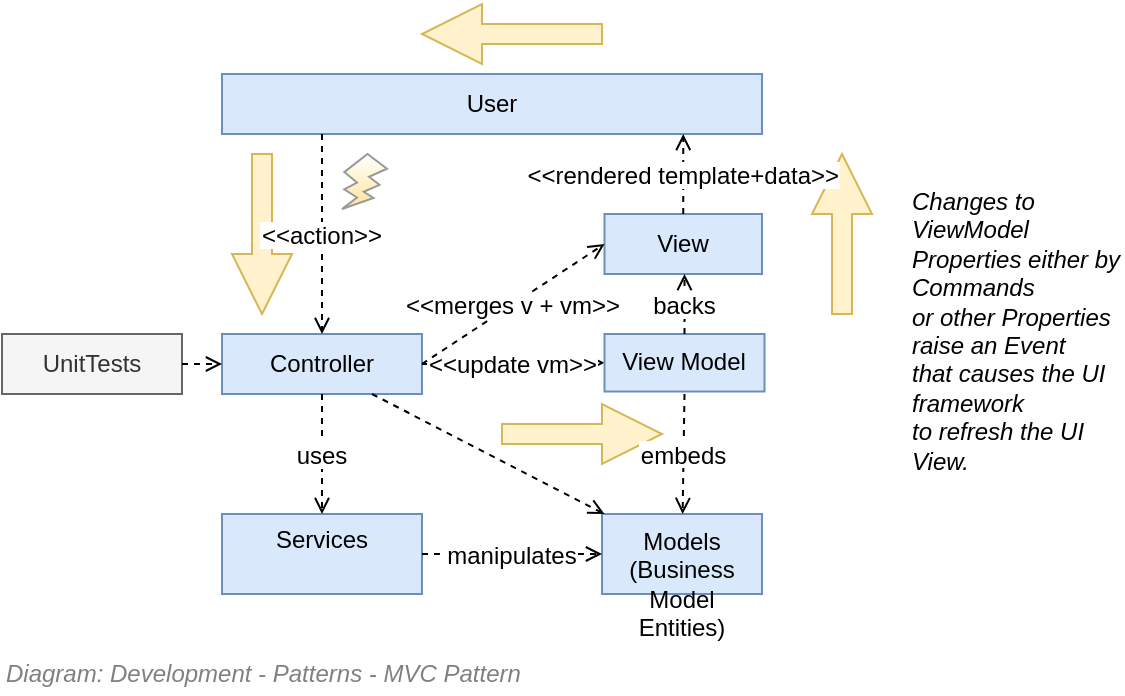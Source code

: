 <mxfile version="20.2.4" type="google"><diagram id="n809wSESAmWCOSvqzxn0" name="Page-1"><mxGraphModel grid="1" page="1" gridSize="10" guides="1" tooltips="1" connect="1" arrows="1" fold="1" pageScale="1" pageWidth="827" pageHeight="1169" math="0" shadow="0"><root><mxCell id="0"/><mxCell id="1" parent="0"/><mxCell id="rAYrx2prnj4GMevBFHKS-1" value="" style="arrow;strokeColor=#d6b656;strokeWidth=1;fontSize=12;fillColor=#fff2cc;" edge="1" parent="1"><mxGeometry width="100" height="100" relative="1" as="geometry"><mxPoint x="540" y="240" as="sourcePoint"/><mxPoint x="540" y="160" as="targetPoint"/></mxGeometry></mxCell><mxCell id="rAYrx2prnj4GMevBFHKS-2" value="" style="arrow;strokeColor=#d6b656;strokeWidth=1;fontSize=12;fillColor=#fff2cc;" edge="1" parent="1"><mxGeometry width="100" height="100" relative="1" as="geometry"><mxPoint x="370" y="300" as="sourcePoint"/><mxPoint x="450" y="300" as="targetPoint"/></mxGeometry></mxCell><mxCell id="rAYrx2prnj4GMevBFHKS-3" value="" style="arrow;strokeColor=#d6b656;strokeWidth=1;fontSize=12;fillColor=#fff2cc;" edge="1" parent="1"><mxGeometry width="100" height="100" relative="1" as="geometry"><mxPoint x="250" y="160" as="sourcePoint"/><mxPoint x="250" y="240" as="targetPoint"/></mxGeometry></mxCell><mxCell id="rAYrx2prnj4GMevBFHKS-4" value="User" style="rounded=0;whiteSpace=wrap;strokeColor=#6c8ebf;fontSize=12;fillColor=#dae8fc;" vertex="1" parent="1"><mxGeometry x="230" y="120" width="270" height="30" as="geometry"/></mxCell><mxCell id="rAYrx2prnj4GMevBFHKS-5" value="Controller" style="rounded=0;whiteSpace=wrap;strokeColor=#6c8ebf;fontSize=12;fillColor=#dae8fc;" vertex="1" parent="1"><mxGeometry x="230" y="250" width="100" height="30" as="geometry"/></mxCell><mxCell id="rAYrx2prnj4GMevBFHKS-6" value="Models&#10;(Business Model Entities)" style="rounded=0;whiteSpace=wrap;strokeColor=#6c8ebf;verticalAlign=top;fontSize=12;fillColor=#dae8fc;" vertex="1" parent="1"><mxGeometry x="420" y="340" width="80" height="40" as="geometry"/></mxCell><mxCell id="rAYrx2prnj4GMevBFHKS-7" value="Services&#10;" style="rounded=0;whiteSpace=wrap;strokeColor=#6c8ebf;fontSize=12;fillColor=#dae8fc;" vertex="1" parent="1"><mxGeometry x="230" y="340" width="100" height="40" as="geometry"/></mxCell><mxCell id="rAYrx2prnj4GMevBFHKS-8" value="UnitTests" style="rounded=0;whiteSpace=wrap;strokeColor=#666666;fontSize=12;fillColor=#f5f5f5;fontColor=#333333;" vertex="1" parent="1"><mxGeometry x="120" y="250" width="90" height="30" as="geometry"/></mxCell><mxCell id="rAYrx2prnj4GMevBFHKS-9" value="&lt;&lt;action&gt;&gt;" style="edgeStyle=none;dashed=1;endArrow=open;entryX=0.5;entryY=0;fontSize=12;" edge="1" parent="1" target="rAYrx2prnj4GMevBFHKS-5"><mxGeometry width="100" height="100" relative="1" as="geometry"><mxPoint x="280" y="150" as="sourcePoint"/><mxPoint x="270" y="250" as="targetPoint"/><mxPoint as="offset"/></mxGeometry></mxCell><mxCell id="rAYrx2prnj4GMevBFHKS-10" value="&lt;&lt;update vm&gt;&gt;" style="edgeStyle=none;exitX=1;exitY=0.5;dashed=1;endArrow=open;entryX=0;entryY=0.5;fontSize=12;" edge="1" parent="1" source="rAYrx2prnj4GMevBFHKS-5" target="rAYrx2prnj4GMevBFHKS-11"><mxGeometry width="100" height="100" relative="1" as="geometry"><mxPoint x="335" y="295" as="sourcePoint"/><mxPoint x="335" y="335" as="targetPoint"/></mxGeometry></mxCell><mxCell id="rAYrx2prnj4GMevBFHKS-11" value="View Model" style="rounded=0;whiteSpace=wrap;strokeColor=#6c8ebf;verticalAlign=top;fontSize=12;fillColor=#dae8fc;" vertex="1" parent="1"><mxGeometry x="421.25" y="250" width="80" height="28.75" as="geometry"/></mxCell><mxCell id="rAYrx2prnj4GMevBFHKS-12" value="uses" style="edgeStyle=none;exitX=0.5;exitY=1;dashed=1;endArrow=open;fontSize=12;" edge="1" parent="1" source="rAYrx2prnj4GMevBFHKS-5" target="rAYrx2prnj4GMevBFHKS-7"><mxGeometry width="100" height="100" relative="1" as="geometry"><mxPoint x="335" y="290" as="sourcePoint"/><mxPoint x="335" y="335" as="targetPoint"/></mxGeometry></mxCell><mxCell id="rAYrx2prnj4GMevBFHKS-13" value="" style="shape=mxgraph.basic.flash;fillColor=#ffffff;strokeColor=#999999;strokeWidth=1;gradientColor=#FFE599;fontSize=12;" vertex="1" parent="1"><mxGeometry x="290" y="160" width="22.5" height="27.5" as="geometry"/></mxCell><mxCell id="rAYrx2prnj4GMevBFHKS-14" value="Changes to ViewModel&#10;Properties either by Commands&#10;or other Properties raise an Event&#10;that causes the UI framework&#10;to refresh the UI View." style="text;spacingTop=-5;fontStyle=2;fontFamily=Helvetica;fontSize=12;whiteSpace=wrap;" vertex="1" parent="1"><mxGeometry x="572.5" y="175" width="107.5" height="155" as="geometry"/></mxCell><mxCell id="rAYrx2prnj4GMevBFHKS-15" value="" style="edgeStyle=none;exitX=1;exitY=0.5;dashed=1;endArrow=open;entryX=0;entryY=0.5;fontSize=12;" edge="1" parent="1" source="rAYrx2prnj4GMevBFHKS-8" target="rAYrx2prnj4GMevBFHKS-5"><mxGeometry width="100" height="100" relative="1" as="geometry"><mxPoint x="292.5" y="290" as="sourcePoint"/><mxPoint x="292.5" y="323.75" as="targetPoint"/></mxGeometry></mxCell><mxCell id="rAYrx2prnj4GMevBFHKS-16" value="View" style="rounded=0;whiteSpace=wrap;strokeColor=#6c8ebf;fontSize=12;fillColor=#dae8fc;" vertex="1" parent="1"><mxGeometry x="421.25" y="190" width="78.75" height="30" as="geometry"/></mxCell><mxCell id="rAYrx2prnj4GMevBFHKS-17" value="backs" style="edgeStyle=none;exitX=0.5;exitY=0;dashed=1;endArrow=open;fontSize=12;" edge="1" parent="1" source="rAYrx2prnj4GMevBFHKS-11"><mxGeometry width="100" height="100" relative="1" as="geometry"><mxPoint x="323.75" y="290" as="sourcePoint"/><mxPoint x="461.25" y="220" as="targetPoint"/></mxGeometry></mxCell><mxCell id="rAYrx2prnj4GMevBFHKS-18" value="&lt;&lt;rendered template+data&gt;&gt;" style="edgeStyle=none;exitX=0.5;exitY=0;dashed=1;endArrow=open;fontSize=12;" edge="1" parent="1" source="rAYrx2prnj4GMevBFHKS-16"><mxGeometry width="100" height="100" relative="1" as="geometry"><mxPoint x="471.25" y="260" as="sourcePoint"/><mxPoint x="460.625" y="150" as="targetPoint"/></mxGeometry></mxCell><mxCell id="rAYrx2prnj4GMevBFHKS-19" value="manipulates" style="edgeStyle=none;exitX=1;exitY=0.5;dashed=1;endArrow=open;fontSize=12;" edge="1" parent="1" source="rAYrx2prnj4GMevBFHKS-7" target="rAYrx2prnj4GMevBFHKS-6"><mxGeometry width="100" height="100" relative="1" as="geometry"><mxPoint x="292.5" y="320" as="sourcePoint"/><mxPoint x="292.5" y="353.75" as="targetPoint"/></mxGeometry></mxCell><mxCell id="rAYrx2prnj4GMevBFHKS-20" value="" style="edgeStyle=none;exitX=0.75;exitY=1;dashed=1;endArrow=open;fontSize=12;" edge="1" parent="1" source="rAYrx2prnj4GMevBFHKS-5" target="rAYrx2prnj4GMevBFHKS-6"><mxGeometry width="100" height="100" relative="1" as="geometry"><mxPoint x="340" y="335" as="sourcePoint"/><mxPoint x="365" y="335" as="targetPoint"/></mxGeometry></mxCell><mxCell id="rAYrx2prnj4GMevBFHKS-21" value="embeds" style="edgeStyle=none;dashed=1;endArrow=open;fontSize=12;" edge="1" parent="1" target="rAYrx2prnj4GMevBFHKS-6"><mxGeometry width="100" height="100" relative="1" as="geometry"><mxPoint x="461.25" y="280" as="sourcePoint"/><mxPoint x="471.25" y="230" as="targetPoint"/></mxGeometry></mxCell><mxCell id="rAYrx2prnj4GMevBFHKS-22" value="&lt;&lt;merges v + vm&gt;&gt;" style="edgeStyle=none;exitX=1;exitY=0.5;dashed=1;endArrow=open;entryX=0;entryY=0.5;fontSize=12;" edge="1" parent="1" source="rAYrx2prnj4GMevBFHKS-5" target="rAYrx2prnj4GMevBFHKS-16"><mxGeometry width="100" height="100" relative="1" as="geometry"><mxPoint x="340" y="275" as="sourcePoint"/><mxPoint x="431.25" y="274.375" as="targetPoint"/></mxGeometry></mxCell><mxCell id="rAYrx2prnj4GMevBFHKS-23" value="" style="arrow;strokeColor=#d6b656;strokeWidth=1;fontSize=12;fillColor=#fff2cc;" edge="1" parent="1"><mxGeometry width="100" height="100" relative="1" as="geometry"><mxPoint x="420" y="100" as="sourcePoint"/><mxPoint x="330" y="100" as="targetPoint"/></mxGeometry></mxCell><mxCell id="rAYrx2prnj4GMevBFHKS-24" value="&lt;font style=&quot;font-size: 12px&quot;&gt;Diagram: Development - Patterns - MVC Pattern&lt;/font&gt;" style="text;strokeColor=none;fillColor=none;html=1;fontSize=12;fontStyle=2;verticalAlign=middle;align=left;shadow=0;glass=0;comic=0;opacity=30;fontColor=#808080;" vertex="1" parent="1"><mxGeometry x="120" y="410" width="560" height="20" as="geometry"/></mxCell></root></mxGraphModel></diagram></mxfile>